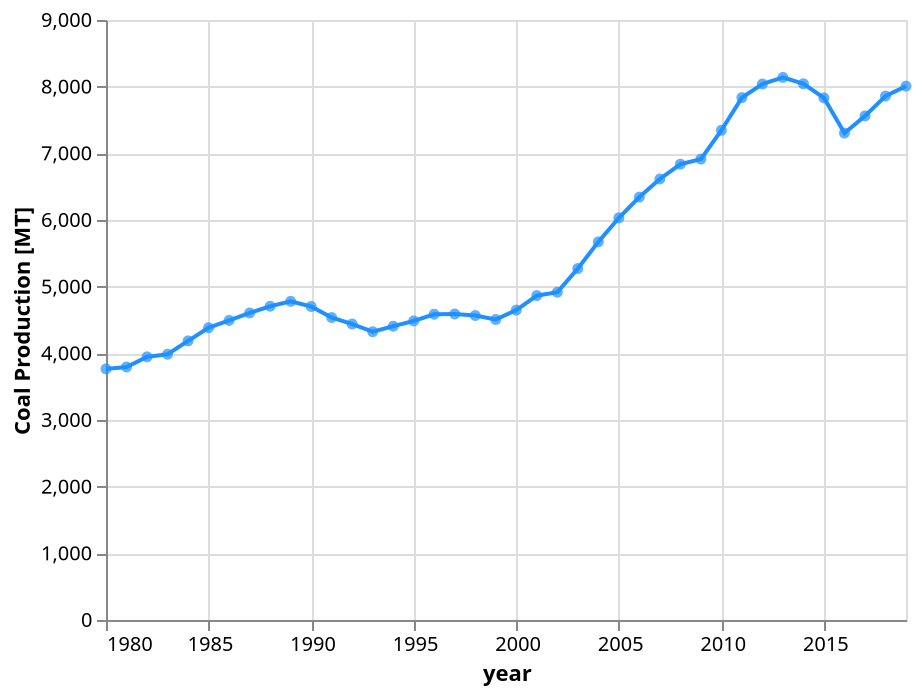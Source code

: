 {
  "config": {
    "view": {
      "continuousWidth": 400,
      "continuousHeight": 300
    }
  },
  "layer": [
    {
      "mark": {
        "type": "line",
        "color": "dodgerblue"
      },
      "encoding": {
        "tooltip": [
          {
            "type": "temporal",
            "field": "year",
            "format": "%Y",
            "title": "year"
          },
          {
            "type": "nominal",
            "field": "MT",
            "format": ".2f"
          }
        ],
        "x": {
          "type": "temporal",
          "field": "year",
          "timeUnit": "year",
          "title": "year"
        },
        "y": {
          "type": "quantitative",
          "field": "MT",
          "title": "Coal Production [MT]"
        }
      },
      "height": 300,
      "width": "container"
    },
    {
      "mark": {
        "type": "point",
        "color": "dodgerblue",
        "filled": true
      },
      "encoding": {
        "tooltip": [
          {
            "type": "temporal",
            "field": "year",
            "format": "%Y",
            "title": "year"
          },
          {
            "type": "nominal",
            "field": "MT",
            "format": ".2f"
          }
        ],
        "x": {
          "type": "temporal",
          "field": "year",
          "timeUnit": "year",
          "title": "year"
        },
        "y": {
          "type": "quantitative",
          "field": "MT",
          "title": "Coal Production [MT]"
        }
      },
      "height": 300,
      "width": "container"
    }
  ],
  "data": {
    "name": "data-dc3f80d52795951dfae7cf0519edcdca"
  },
  "$schema": "https://vega.github.io/schema/vega-lite/v5.json",
  "datasets": {
    "data-dc3f80d52795951dfae7cf0519edcdca": [
      {
        "year": "1980-01-01T00:00:00",
        "MT": 3766.4900000000002
      },
      {
        "year": "1981-01-01T00:00:00",
        "MT": 3794.8860000000004
      },
      {
        "year": "1982-01-01T00:00:00",
        "MT": 3947.4390000000003
      },
      {
        "year": "1983-01-01T00:00:00",
        "MT": 3986.255
      },
      {
        "year": "1984-01-01T00:00:00",
        "MT": 4186.809
      },
      {
        "year": "1985-01-01T00:00:00",
        "MT": 4384.168000000001
      },
      {
        "year": "1986-01-01T00:00:00",
        "MT": 4493.868
      },
      {
        "year": "1987-01-01T00:00:00",
        "MT": 4605.592000000001
      },
      {
        "year": "1988-01-01T00:00:00",
        "MT": 4705.923000000001
      },
      {
        "year": "1989-01-01T00:00:00",
        "MT": 4780.166
      },
      {
        "year": "1990-01-01T00:00:00",
        "MT": 4702.379
      },
      {
        "year": "1991-01-01T00:00:00",
        "MT": 4537.049
      },
      {
        "year": "1992-01-01T00:00:00",
        "MT": 4439.5560000000005
      },
      {
        "year": "1993-01-01T00:00:00",
        "MT": 4323.764
      },
      {
        "year": "1994-01-01T00:00:00",
        "MT": 4406.505
      },
      {
        "year": "1995-01-01T00:00:00",
        "MT": 4485.7570000000005
      },
      {
        "year": "1996-01-01T00:00:00",
        "MT": 4586.158
      },
      {
        "year": "1997-01-01T00:00:00",
        "MT": 4589.709
      },
      {
        "year": "1998-01-01T00:00:00",
        "MT": 4567.467000000001
      },
      {
        "year": "1999-01-01T00:00:00",
        "MT": 4507.147
      },
      {
        "year": "2000-01-01T00:00:00",
        "MT": 4648.726000000001
      },
      {
        "year": "2001-01-01T00:00:00",
        "MT": 4865.715
      },
      {
        "year": "2002-01-01T00:00:00",
        "MT": 4916.793000000001
      },
      {
        "year": "2003-01-01T00:00:00",
        "MT": 5271.999000000001
      },
      {
        "year": "2004-01-01T00:00:00",
        "MT": 5671.298000000001
      },
      {
        "year": "2005-01-01T00:00:00",
        "MT": 6032.159000000001
      },
      {
        "year": "2006-01-01T00:00:00",
        "MT": 6343.612
      },
      {
        "year": "2007-01-01T00:00:00",
        "MT": 6615.427000000001
      },
      {
        "year": "2008-01-01T00:00:00",
        "MT": 6837.017000000001
      },
      {
        "year": "2009-01-01T00:00:00",
        "MT": 6913.764
      },
      {
        "year": "2010-01-01T00:00:00",
        "MT": 7345.909000000001
      },
      {
        "year": "2011-01-01T00:00:00",
        "MT": 7835.6630000000005
      },
      {
        "year": "2012-01-01T00:00:00",
        "MT": 8039.782
      },
      {
        "year": "2013-01-01T00:00:00",
        "MT": 8138.898
      },
      {
        "year": "2014-01-01T00:00:00",
        "MT": 8043.147000000001
      },
      {
        "year": "2015-01-01T00:00:00",
        "MT": 7831.214000000001
      },
      {
        "year": "2016-01-01T00:00:00",
        "MT": 7303.822
      },
      {
        "year": "2017-01-01T00:00:00",
        "MT": 7560.447
      },
      {
        "year": "2018-01-01T00:00:00",
        "MT": 7858.962
      },
      {
        "year": "2019-01-01T00:00:00",
        "MT": 8007.745000000001
      }
    ]
  }
}